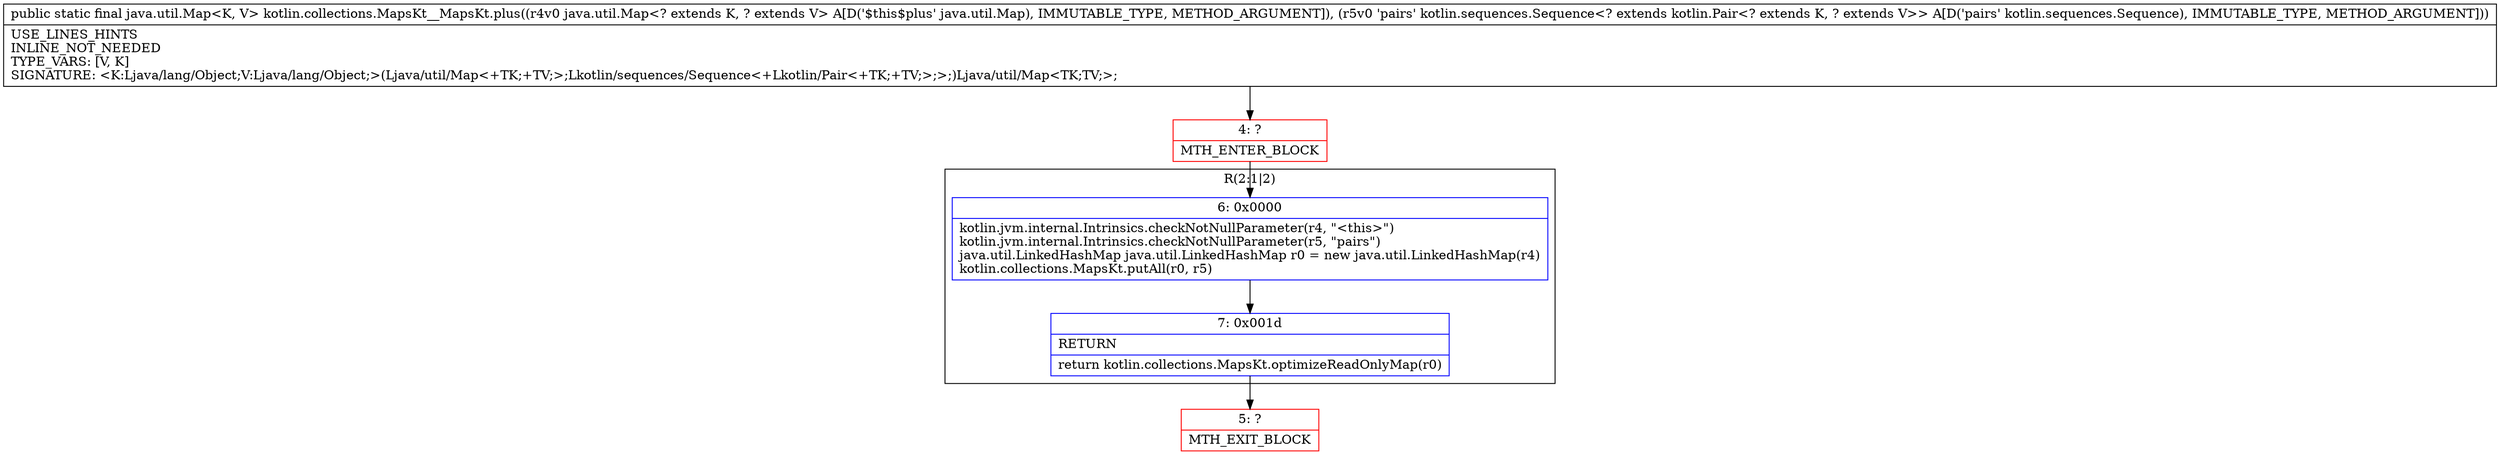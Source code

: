 digraph "CFG forkotlin.collections.MapsKt__MapsKt.plus(Ljava\/util\/Map;Lkotlin\/sequences\/Sequence;)Ljava\/util\/Map;" {
subgraph cluster_Region_22412132 {
label = "R(2:1|2)";
node [shape=record,color=blue];
Node_6 [shape=record,label="{6\:\ 0x0000|kotlin.jvm.internal.Intrinsics.checkNotNullParameter(r4, \"\<this\>\")\lkotlin.jvm.internal.Intrinsics.checkNotNullParameter(r5, \"pairs\")\ljava.util.LinkedHashMap java.util.LinkedHashMap r0 = new java.util.LinkedHashMap(r4)\lkotlin.collections.MapsKt.putAll(r0, r5)\l}"];
Node_7 [shape=record,label="{7\:\ 0x001d|RETURN\l|return kotlin.collections.MapsKt.optimizeReadOnlyMap(r0)\l}"];
}
Node_4 [shape=record,color=red,label="{4\:\ ?|MTH_ENTER_BLOCK\l}"];
Node_5 [shape=record,color=red,label="{5\:\ ?|MTH_EXIT_BLOCK\l}"];
MethodNode[shape=record,label="{public static final java.util.Map\<K, V\> kotlin.collections.MapsKt__MapsKt.plus((r4v0 java.util.Map\<? extends K, ? extends V\> A[D('$this$plus' java.util.Map), IMMUTABLE_TYPE, METHOD_ARGUMENT]), (r5v0 'pairs' kotlin.sequences.Sequence\<? extends kotlin.Pair\<? extends K, ? extends V\>\> A[D('pairs' kotlin.sequences.Sequence), IMMUTABLE_TYPE, METHOD_ARGUMENT]))  | USE_LINES_HINTS\lINLINE_NOT_NEEDED\lTYPE_VARS: [V, K]\lSIGNATURE: \<K:Ljava\/lang\/Object;V:Ljava\/lang\/Object;\>(Ljava\/util\/Map\<+TK;+TV;\>;Lkotlin\/sequences\/Sequence\<+Lkotlin\/Pair\<+TK;+TV;\>;\>;)Ljava\/util\/Map\<TK;TV;\>;\l}"];
MethodNode -> Node_4;Node_6 -> Node_7;
Node_7 -> Node_5;
Node_4 -> Node_6;
}

